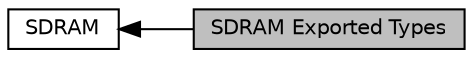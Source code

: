 digraph "SDRAM Exported Types"
{
  edge [fontname="Helvetica",fontsize="10",labelfontname="Helvetica",labelfontsize="10"];
  node [fontname="Helvetica",fontsize="10",shape=record];
  rankdir=LR;
  Node0 [label="SDRAM Exported Types",height=0.2,width=0.4,color="black", fillcolor="grey75", style="filled", fontcolor="black"];
  Node1 [label="SDRAM",height=0.2,width=0.4,color="black", fillcolor="white", style="filled",URL="$group___s_d_r_a_m.html",tooltip="SDRAM driver modules. "];
  Node1->Node0 [shape=plaintext, dir="back", style="solid"];
}

